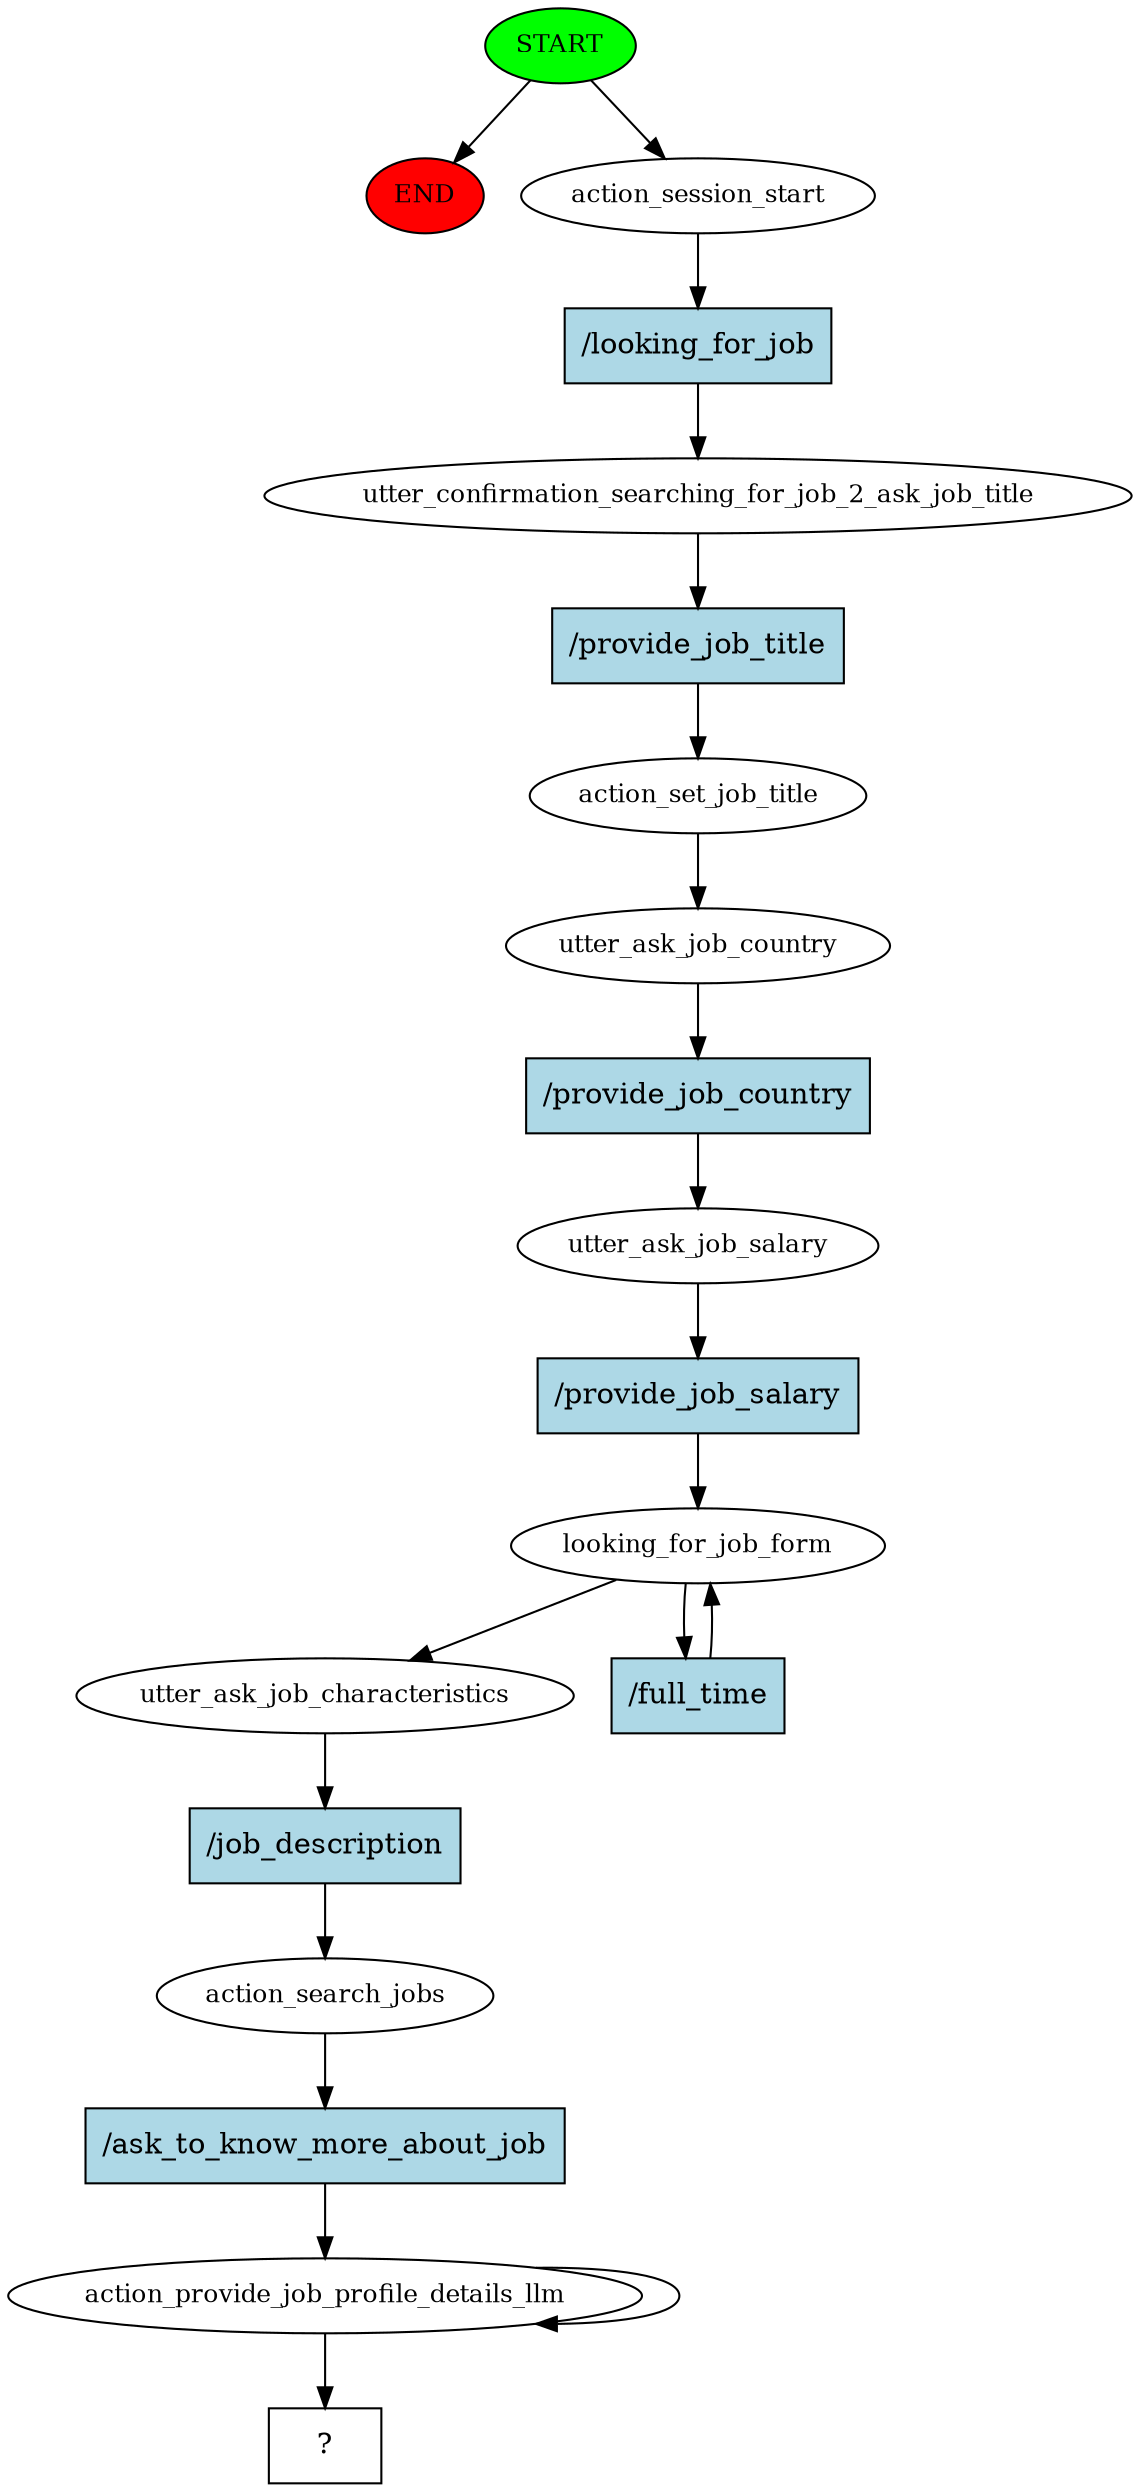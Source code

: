 digraph  {
0 [class="start active", fillcolor=green, fontsize=12, label=START, style=filled];
"-1" [class=end, fillcolor=red, fontsize=12, label=END, style=filled];
1 [class=active, fontsize=12, label=action_session_start];
2 [class=active, fontsize=12, label=utter_confirmation_searching_for_job_2_ask_job_title];
3 [class=active, fontsize=12, label=action_set_job_title];
4 [class=active, fontsize=12, label=utter_ask_job_country];
5 [class=active, fontsize=12, label=utter_ask_job_salary];
6 [class=active, fontsize=12, label=looking_for_job_form];
8 [class=active, fontsize=12, label=utter_ask_job_characteristics];
9 [class=active, fontsize=12, label=action_search_jobs];
10 [class=active, fontsize=12, label=action_provide_job_profile_details_llm];
13 [class="intent dashed active", label="  ?  ", shape=rect];
14 [class="intent active", fillcolor=lightblue, label="/looking_for_job", shape=rect, style=filled];
15 [class="intent active", fillcolor=lightblue, label="/provide_job_title", shape=rect, style=filled];
16 [class="intent active", fillcolor=lightblue, label="/provide_job_country", shape=rect, style=filled];
17 [class="intent active", fillcolor=lightblue, label="/provide_job_salary", shape=rect, style=filled];
18 [class="intent active", fillcolor=lightblue, label="/full_time", shape=rect, style=filled];
19 [class="intent active", fillcolor=lightblue, label="/job_description", shape=rect, style=filled];
20 [class="intent active", fillcolor=lightblue, label="/ask_to_know_more_about_job", shape=rect, style=filled];
0 -> "-1"  [class="", key=NONE, label=""];
0 -> 1  [class=active, key=NONE, label=""];
1 -> 14  [class=active, key=0];
2 -> 15  [class=active, key=0];
3 -> 4  [class=active, key=NONE, label=""];
4 -> 16  [class=active, key=0];
5 -> 17  [class=active, key=0];
6 -> 8  [class=active, key=NONE, label=""];
6 -> 18  [class=active, key=0];
8 -> 19  [class=active, key=0];
9 -> 20  [class=active, key=0];
10 -> 10  [class=active, key=NONE, label=""];
10 -> 13  [class=active, key=NONE, label=""];
14 -> 2  [class=active, key=0];
15 -> 3  [class=active, key=0];
16 -> 5  [class=active, key=0];
17 -> 6  [class=active, key=0];
18 -> 6  [class=active, key=0];
19 -> 9  [class=active, key=0];
20 -> 10  [class=active, key=0];
}
